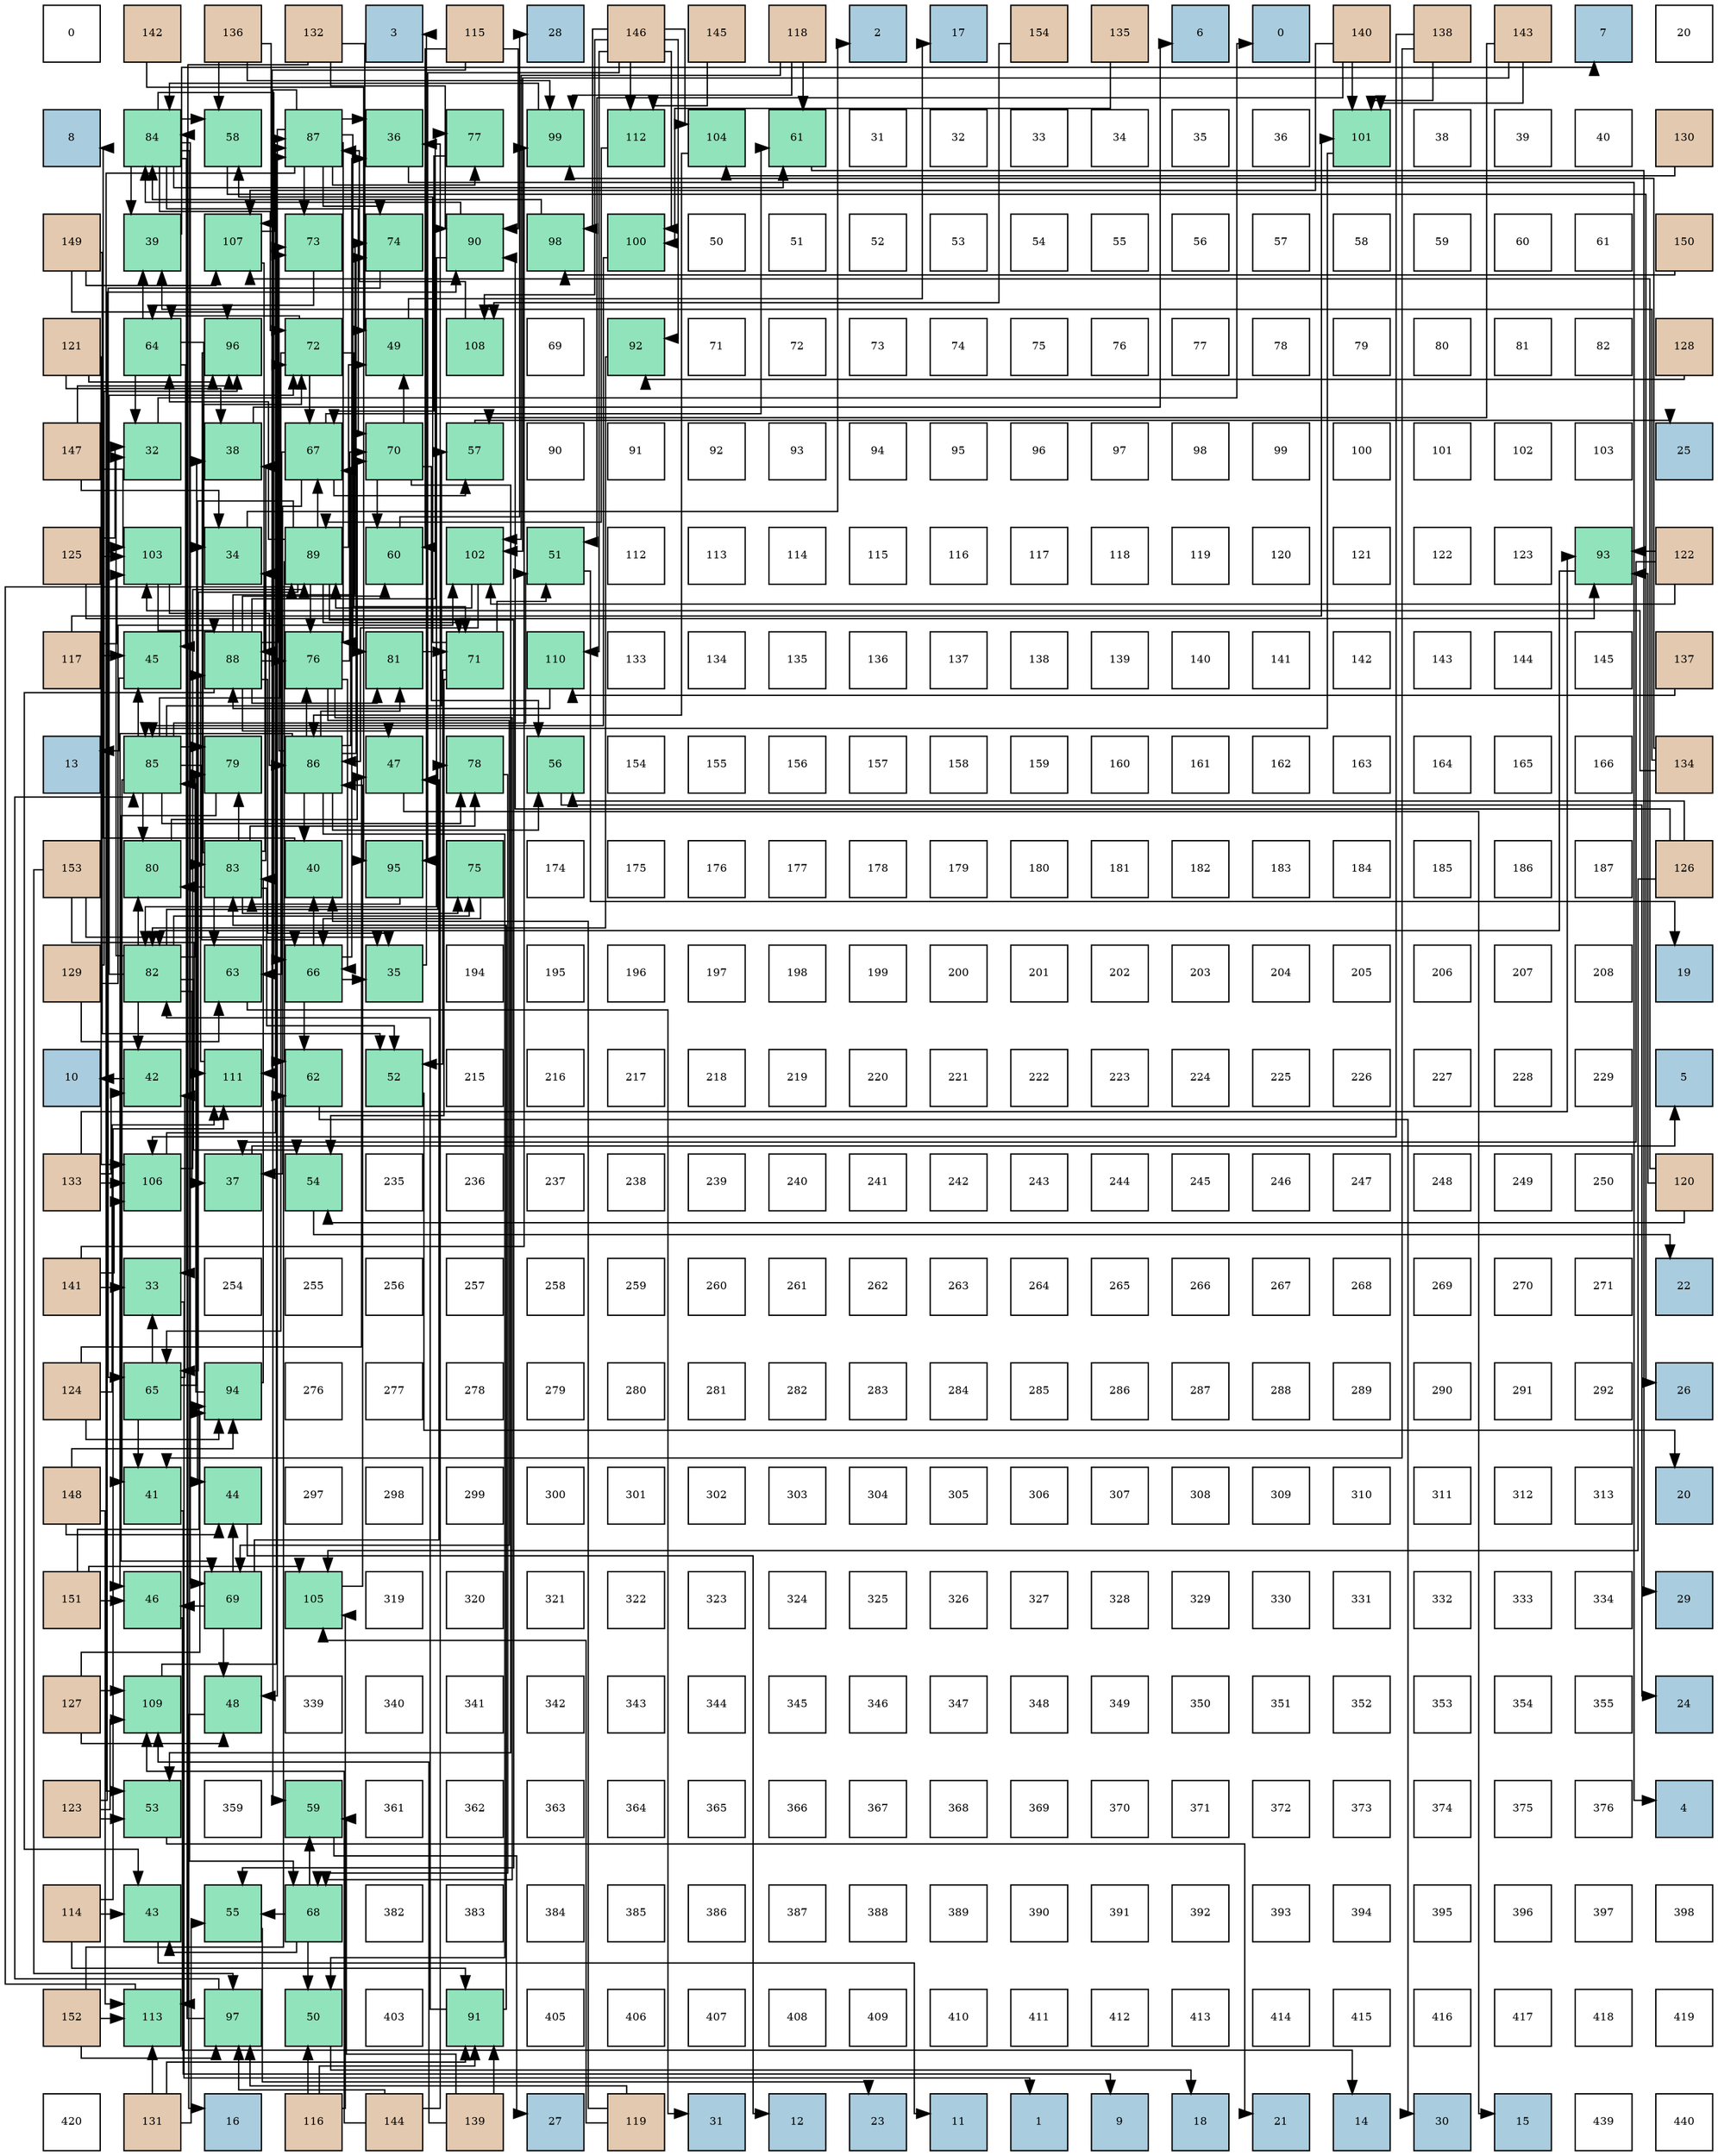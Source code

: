 digraph layout{
 rankdir=TB;
 splines=ortho;
 node [style=filled shape=square fixedsize=true width=0.6];
0[label="0", fontsize=8, fillcolor="#ffffff"];
1[label="142", fontsize=8, fillcolor="#e3c9af"];
2[label="136", fontsize=8, fillcolor="#e3c9af"];
3[label="132", fontsize=8, fillcolor="#e3c9af"];
4[label="3", fontsize=8, fillcolor="#a9ccde"];
5[label="115", fontsize=8, fillcolor="#e3c9af"];
6[label="28", fontsize=8, fillcolor="#a9ccde"];
7[label="146", fontsize=8, fillcolor="#e3c9af"];
8[label="145", fontsize=8, fillcolor="#e3c9af"];
9[label="118", fontsize=8, fillcolor="#e3c9af"];
10[label="2", fontsize=8, fillcolor="#a9ccde"];
11[label="17", fontsize=8, fillcolor="#a9ccde"];
12[label="154", fontsize=8, fillcolor="#e3c9af"];
13[label="135", fontsize=8, fillcolor="#e3c9af"];
14[label="6", fontsize=8, fillcolor="#a9ccde"];
15[label="0", fontsize=8, fillcolor="#a9ccde"];
16[label="140", fontsize=8, fillcolor="#e3c9af"];
17[label="138", fontsize=8, fillcolor="#e3c9af"];
18[label="143", fontsize=8, fillcolor="#e3c9af"];
19[label="7", fontsize=8, fillcolor="#a9ccde"];
20[label="20", fontsize=8, fillcolor="#ffffff"];
21[label="8", fontsize=8, fillcolor="#a9ccde"];
22[label="84", fontsize=8, fillcolor="#91e3bb"];
23[label="58", fontsize=8, fillcolor="#91e3bb"];
24[label="87", fontsize=8, fillcolor="#91e3bb"];
25[label="36", fontsize=8, fillcolor="#91e3bb"];
26[label="77", fontsize=8, fillcolor="#91e3bb"];
27[label="99", fontsize=8, fillcolor="#91e3bb"];
28[label="112", fontsize=8, fillcolor="#91e3bb"];
29[label="104", fontsize=8, fillcolor="#91e3bb"];
30[label="61", fontsize=8, fillcolor="#91e3bb"];
31[label="31", fontsize=8, fillcolor="#ffffff"];
32[label="32", fontsize=8, fillcolor="#ffffff"];
33[label="33", fontsize=8, fillcolor="#ffffff"];
34[label="34", fontsize=8, fillcolor="#ffffff"];
35[label="35", fontsize=8, fillcolor="#ffffff"];
36[label="36", fontsize=8, fillcolor="#ffffff"];
37[label="101", fontsize=8, fillcolor="#91e3bb"];
38[label="38", fontsize=8, fillcolor="#ffffff"];
39[label="39", fontsize=8, fillcolor="#ffffff"];
40[label="40", fontsize=8, fillcolor="#ffffff"];
41[label="130", fontsize=8, fillcolor="#e3c9af"];
42[label="149", fontsize=8, fillcolor="#e3c9af"];
43[label="39", fontsize=8, fillcolor="#91e3bb"];
44[label="107", fontsize=8, fillcolor="#91e3bb"];
45[label="73", fontsize=8, fillcolor="#91e3bb"];
46[label="74", fontsize=8, fillcolor="#91e3bb"];
47[label="90", fontsize=8, fillcolor="#91e3bb"];
48[label="98", fontsize=8, fillcolor="#91e3bb"];
49[label="100", fontsize=8, fillcolor="#91e3bb"];
50[label="50", fontsize=8, fillcolor="#ffffff"];
51[label="51", fontsize=8, fillcolor="#ffffff"];
52[label="52", fontsize=8, fillcolor="#ffffff"];
53[label="53", fontsize=8, fillcolor="#ffffff"];
54[label="54", fontsize=8, fillcolor="#ffffff"];
55[label="55", fontsize=8, fillcolor="#ffffff"];
56[label="56", fontsize=8, fillcolor="#ffffff"];
57[label="57", fontsize=8, fillcolor="#ffffff"];
58[label="58", fontsize=8, fillcolor="#ffffff"];
59[label="59", fontsize=8, fillcolor="#ffffff"];
60[label="60", fontsize=8, fillcolor="#ffffff"];
61[label="61", fontsize=8, fillcolor="#ffffff"];
62[label="150", fontsize=8, fillcolor="#e3c9af"];
63[label="121", fontsize=8, fillcolor="#e3c9af"];
64[label="64", fontsize=8, fillcolor="#91e3bb"];
65[label="96", fontsize=8, fillcolor="#91e3bb"];
66[label="72", fontsize=8, fillcolor="#91e3bb"];
67[label="49", fontsize=8, fillcolor="#91e3bb"];
68[label="108", fontsize=8, fillcolor="#91e3bb"];
69[label="69", fontsize=8, fillcolor="#ffffff"];
70[label="92", fontsize=8, fillcolor="#91e3bb"];
71[label="71", fontsize=8, fillcolor="#ffffff"];
72[label="72", fontsize=8, fillcolor="#ffffff"];
73[label="73", fontsize=8, fillcolor="#ffffff"];
74[label="74", fontsize=8, fillcolor="#ffffff"];
75[label="75", fontsize=8, fillcolor="#ffffff"];
76[label="76", fontsize=8, fillcolor="#ffffff"];
77[label="77", fontsize=8, fillcolor="#ffffff"];
78[label="78", fontsize=8, fillcolor="#ffffff"];
79[label="79", fontsize=8, fillcolor="#ffffff"];
80[label="80", fontsize=8, fillcolor="#ffffff"];
81[label="81", fontsize=8, fillcolor="#ffffff"];
82[label="82", fontsize=8, fillcolor="#ffffff"];
83[label="128", fontsize=8, fillcolor="#e3c9af"];
84[label="147", fontsize=8, fillcolor="#e3c9af"];
85[label="32", fontsize=8, fillcolor="#91e3bb"];
86[label="38", fontsize=8, fillcolor="#91e3bb"];
87[label="67", fontsize=8, fillcolor="#91e3bb"];
88[label="70", fontsize=8, fillcolor="#91e3bb"];
89[label="57", fontsize=8, fillcolor="#91e3bb"];
90[label="90", fontsize=8, fillcolor="#ffffff"];
91[label="91", fontsize=8, fillcolor="#ffffff"];
92[label="92", fontsize=8, fillcolor="#ffffff"];
93[label="93", fontsize=8, fillcolor="#ffffff"];
94[label="94", fontsize=8, fillcolor="#ffffff"];
95[label="95", fontsize=8, fillcolor="#ffffff"];
96[label="96", fontsize=8, fillcolor="#ffffff"];
97[label="97", fontsize=8, fillcolor="#ffffff"];
98[label="98", fontsize=8, fillcolor="#ffffff"];
99[label="99", fontsize=8, fillcolor="#ffffff"];
100[label="100", fontsize=8, fillcolor="#ffffff"];
101[label="101", fontsize=8, fillcolor="#ffffff"];
102[label="102", fontsize=8, fillcolor="#ffffff"];
103[label="103", fontsize=8, fillcolor="#ffffff"];
104[label="25", fontsize=8, fillcolor="#a9ccde"];
105[label="125", fontsize=8, fillcolor="#e3c9af"];
106[label="103", fontsize=8, fillcolor="#91e3bb"];
107[label="34", fontsize=8, fillcolor="#91e3bb"];
108[label="89", fontsize=8, fillcolor="#91e3bb"];
109[label="60", fontsize=8, fillcolor="#91e3bb"];
110[label="102", fontsize=8, fillcolor="#91e3bb"];
111[label="51", fontsize=8, fillcolor="#91e3bb"];
112[label="112", fontsize=8, fillcolor="#ffffff"];
113[label="113", fontsize=8, fillcolor="#ffffff"];
114[label="114", fontsize=8, fillcolor="#ffffff"];
115[label="115", fontsize=8, fillcolor="#ffffff"];
116[label="116", fontsize=8, fillcolor="#ffffff"];
117[label="117", fontsize=8, fillcolor="#ffffff"];
118[label="118", fontsize=8, fillcolor="#ffffff"];
119[label="119", fontsize=8, fillcolor="#ffffff"];
120[label="120", fontsize=8, fillcolor="#ffffff"];
121[label="121", fontsize=8, fillcolor="#ffffff"];
122[label="122", fontsize=8, fillcolor="#ffffff"];
123[label="123", fontsize=8, fillcolor="#ffffff"];
124[label="93", fontsize=8, fillcolor="#91e3bb"];
125[label="122", fontsize=8, fillcolor="#e3c9af"];
126[label="117", fontsize=8, fillcolor="#e3c9af"];
127[label="45", fontsize=8, fillcolor="#91e3bb"];
128[label="88", fontsize=8, fillcolor="#91e3bb"];
129[label="76", fontsize=8, fillcolor="#91e3bb"];
130[label="81", fontsize=8, fillcolor="#91e3bb"];
131[label="71", fontsize=8, fillcolor="#91e3bb"];
132[label="110", fontsize=8, fillcolor="#91e3bb"];
133[label="133", fontsize=8, fillcolor="#ffffff"];
134[label="134", fontsize=8, fillcolor="#ffffff"];
135[label="135", fontsize=8, fillcolor="#ffffff"];
136[label="136", fontsize=8, fillcolor="#ffffff"];
137[label="137", fontsize=8, fillcolor="#ffffff"];
138[label="138", fontsize=8, fillcolor="#ffffff"];
139[label="139", fontsize=8, fillcolor="#ffffff"];
140[label="140", fontsize=8, fillcolor="#ffffff"];
141[label="141", fontsize=8, fillcolor="#ffffff"];
142[label="142", fontsize=8, fillcolor="#ffffff"];
143[label="143", fontsize=8, fillcolor="#ffffff"];
144[label="144", fontsize=8, fillcolor="#ffffff"];
145[label="145", fontsize=8, fillcolor="#ffffff"];
146[label="137", fontsize=8, fillcolor="#e3c9af"];
147[label="13", fontsize=8, fillcolor="#a9ccde"];
148[label="85", fontsize=8, fillcolor="#91e3bb"];
149[label="79", fontsize=8, fillcolor="#91e3bb"];
150[label="86", fontsize=8, fillcolor="#91e3bb"];
151[label="47", fontsize=8, fillcolor="#91e3bb"];
152[label="78", fontsize=8, fillcolor="#91e3bb"];
153[label="56", fontsize=8, fillcolor="#91e3bb"];
154[label="154", fontsize=8, fillcolor="#ffffff"];
155[label="155", fontsize=8, fillcolor="#ffffff"];
156[label="156", fontsize=8, fillcolor="#ffffff"];
157[label="157", fontsize=8, fillcolor="#ffffff"];
158[label="158", fontsize=8, fillcolor="#ffffff"];
159[label="159", fontsize=8, fillcolor="#ffffff"];
160[label="160", fontsize=8, fillcolor="#ffffff"];
161[label="161", fontsize=8, fillcolor="#ffffff"];
162[label="162", fontsize=8, fillcolor="#ffffff"];
163[label="163", fontsize=8, fillcolor="#ffffff"];
164[label="164", fontsize=8, fillcolor="#ffffff"];
165[label="165", fontsize=8, fillcolor="#ffffff"];
166[label="166", fontsize=8, fillcolor="#ffffff"];
167[label="134", fontsize=8, fillcolor="#e3c9af"];
168[label="153", fontsize=8, fillcolor="#e3c9af"];
169[label="80", fontsize=8, fillcolor="#91e3bb"];
170[label="83", fontsize=8, fillcolor="#91e3bb"];
171[label="40", fontsize=8, fillcolor="#91e3bb"];
172[label="95", fontsize=8, fillcolor="#91e3bb"];
173[label="75", fontsize=8, fillcolor="#91e3bb"];
174[label="174", fontsize=8, fillcolor="#ffffff"];
175[label="175", fontsize=8, fillcolor="#ffffff"];
176[label="176", fontsize=8, fillcolor="#ffffff"];
177[label="177", fontsize=8, fillcolor="#ffffff"];
178[label="178", fontsize=8, fillcolor="#ffffff"];
179[label="179", fontsize=8, fillcolor="#ffffff"];
180[label="180", fontsize=8, fillcolor="#ffffff"];
181[label="181", fontsize=8, fillcolor="#ffffff"];
182[label="182", fontsize=8, fillcolor="#ffffff"];
183[label="183", fontsize=8, fillcolor="#ffffff"];
184[label="184", fontsize=8, fillcolor="#ffffff"];
185[label="185", fontsize=8, fillcolor="#ffffff"];
186[label="186", fontsize=8, fillcolor="#ffffff"];
187[label="187", fontsize=8, fillcolor="#ffffff"];
188[label="126", fontsize=8, fillcolor="#e3c9af"];
189[label="129", fontsize=8, fillcolor="#e3c9af"];
190[label="82", fontsize=8, fillcolor="#91e3bb"];
191[label="63", fontsize=8, fillcolor="#91e3bb"];
192[label="66", fontsize=8, fillcolor="#91e3bb"];
193[label="35", fontsize=8, fillcolor="#91e3bb"];
194[label="194", fontsize=8, fillcolor="#ffffff"];
195[label="195", fontsize=8, fillcolor="#ffffff"];
196[label="196", fontsize=8, fillcolor="#ffffff"];
197[label="197", fontsize=8, fillcolor="#ffffff"];
198[label="198", fontsize=8, fillcolor="#ffffff"];
199[label="199", fontsize=8, fillcolor="#ffffff"];
200[label="200", fontsize=8, fillcolor="#ffffff"];
201[label="201", fontsize=8, fillcolor="#ffffff"];
202[label="202", fontsize=8, fillcolor="#ffffff"];
203[label="203", fontsize=8, fillcolor="#ffffff"];
204[label="204", fontsize=8, fillcolor="#ffffff"];
205[label="205", fontsize=8, fillcolor="#ffffff"];
206[label="206", fontsize=8, fillcolor="#ffffff"];
207[label="207", fontsize=8, fillcolor="#ffffff"];
208[label="208", fontsize=8, fillcolor="#ffffff"];
209[label="19", fontsize=8, fillcolor="#a9ccde"];
210[label="10", fontsize=8, fillcolor="#a9ccde"];
211[label="42", fontsize=8, fillcolor="#91e3bb"];
212[label="111", fontsize=8, fillcolor="#91e3bb"];
213[label="62", fontsize=8, fillcolor="#91e3bb"];
214[label="52", fontsize=8, fillcolor="#91e3bb"];
215[label="215", fontsize=8, fillcolor="#ffffff"];
216[label="216", fontsize=8, fillcolor="#ffffff"];
217[label="217", fontsize=8, fillcolor="#ffffff"];
218[label="218", fontsize=8, fillcolor="#ffffff"];
219[label="219", fontsize=8, fillcolor="#ffffff"];
220[label="220", fontsize=8, fillcolor="#ffffff"];
221[label="221", fontsize=8, fillcolor="#ffffff"];
222[label="222", fontsize=8, fillcolor="#ffffff"];
223[label="223", fontsize=8, fillcolor="#ffffff"];
224[label="224", fontsize=8, fillcolor="#ffffff"];
225[label="225", fontsize=8, fillcolor="#ffffff"];
226[label="226", fontsize=8, fillcolor="#ffffff"];
227[label="227", fontsize=8, fillcolor="#ffffff"];
228[label="228", fontsize=8, fillcolor="#ffffff"];
229[label="229", fontsize=8, fillcolor="#ffffff"];
230[label="5", fontsize=8, fillcolor="#a9ccde"];
231[label="133", fontsize=8, fillcolor="#e3c9af"];
232[label="106", fontsize=8, fillcolor="#91e3bb"];
233[label="37", fontsize=8, fillcolor="#91e3bb"];
234[label="54", fontsize=8, fillcolor="#91e3bb"];
235[label="235", fontsize=8, fillcolor="#ffffff"];
236[label="236", fontsize=8, fillcolor="#ffffff"];
237[label="237", fontsize=8, fillcolor="#ffffff"];
238[label="238", fontsize=8, fillcolor="#ffffff"];
239[label="239", fontsize=8, fillcolor="#ffffff"];
240[label="240", fontsize=8, fillcolor="#ffffff"];
241[label="241", fontsize=8, fillcolor="#ffffff"];
242[label="242", fontsize=8, fillcolor="#ffffff"];
243[label="243", fontsize=8, fillcolor="#ffffff"];
244[label="244", fontsize=8, fillcolor="#ffffff"];
245[label="245", fontsize=8, fillcolor="#ffffff"];
246[label="246", fontsize=8, fillcolor="#ffffff"];
247[label="247", fontsize=8, fillcolor="#ffffff"];
248[label="248", fontsize=8, fillcolor="#ffffff"];
249[label="249", fontsize=8, fillcolor="#ffffff"];
250[label="250", fontsize=8, fillcolor="#ffffff"];
251[label="120", fontsize=8, fillcolor="#e3c9af"];
252[label="141", fontsize=8, fillcolor="#e3c9af"];
253[label="33", fontsize=8, fillcolor="#91e3bb"];
254[label="254", fontsize=8, fillcolor="#ffffff"];
255[label="255", fontsize=8, fillcolor="#ffffff"];
256[label="256", fontsize=8, fillcolor="#ffffff"];
257[label="257", fontsize=8, fillcolor="#ffffff"];
258[label="258", fontsize=8, fillcolor="#ffffff"];
259[label="259", fontsize=8, fillcolor="#ffffff"];
260[label="260", fontsize=8, fillcolor="#ffffff"];
261[label="261", fontsize=8, fillcolor="#ffffff"];
262[label="262", fontsize=8, fillcolor="#ffffff"];
263[label="263", fontsize=8, fillcolor="#ffffff"];
264[label="264", fontsize=8, fillcolor="#ffffff"];
265[label="265", fontsize=8, fillcolor="#ffffff"];
266[label="266", fontsize=8, fillcolor="#ffffff"];
267[label="267", fontsize=8, fillcolor="#ffffff"];
268[label="268", fontsize=8, fillcolor="#ffffff"];
269[label="269", fontsize=8, fillcolor="#ffffff"];
270[label="270", fontsize=8, fillcolor="#ffffff"];
271[label="271", fontsize=8, fillcolor="#ffffff"];
272[label="22", fontsize=8, fillcolor="#a9ccde"];
273[label="124", fontsize=8, fillcolor="#e3c9af"];
274[label="65", fontsize=8, fillcolor="#91e3bb"];
275[label="94", fontsize=8, fillcolor="#91e3bb"];
276[label="276", fontsize=8, fillcolor="#ffffff"];
277[label="277", fontsize=8, fillcolor="#ffffff"];
278[label="278", fontsize=8, fillcolor="#ffffff"];
279[label="279", fontsize=8, fillcolor="#ffffff"];
280[label="280", fontsize=8, fillcolor="#ffffff"];
281[label="281", fontsize=8, fillcolor="#ffffff"];
282[label="282", fontsize=8, fillcolor="#ffffff"];
283[label="283", fontsize=8, fillcolor="#ffffff"];
284[label="284", fontsize=8, fillcolor="#ffffff"];
285[label="285", fontsize=8, fillcolor="#ffffff"];
286[label="286", fontsize=8, fillcolor="#ffffff"];
287[label="287", fontsize=8, fillcolor="#ffffff"];
288[label="288", fontsize=8, fillcolor="#ffffff"];
289[label="289", fontsize=8, fillcolor="#ffffff"];
290[label="290", fontsize=8, fillcolor="#ffffff"];
291[label="291", fontsize=8, fillcolor="#ffffff"];
292[label="292", fontsize=8, fillcolor="#ffffff"];
293[label="26", fontsize=8, fillcolor="#a9ccde"];
294[label="148", fontsize=8, fillcolor="#e3c9af"];
295[label="41", fontsize=8, fillcolor="#91e3bb"];
296[label="44", fontsize=8, fillcolor="#91e3bb"];
297[label="297", fontsize=8, fillcolor="#ffffff"];
298[label="298", fontsize=8, fillcolor="#ffffff"];
299[label="299", fontsize=8, fillcolor="#ffffff"];
300[label="300", fontsize=8, fillcolor="#ffffff"];
301[label="301", fontsize=8, fillcolor="#ffffff"];
302[label="302", fontsize=8, fillcolor="#ffffff"];
303[label="303", fontsize=8, fillcolor="#ffffff"];
304[label="304", fontsize=8, fillcolor="#ffffff"];
305[label="305", fontsize=8, fillcolor="#ffffff"];
306[label="306", fontsize=8, fillcolor="#ffffff"];
307[label="307", fontsize=8, fillcolor="#ffffff"];
308[label="308", fontsize=8, fillcolor="#ffffff"];
309[label="309", fontsize=8, fillcolor="#ffffff"];
310[label="310", fontsize=8, fillcolor="#ffffff"];
311[label="311", fontsize=8, fillcolor="#ffffff"];
312[label="312", fontsize=8, fillcolor="#ffffff"];
313[label="313", fontsize=8, fillcolor="#ffffff"];
314[label="20", fontsize=8, fillcolor="#a9ccde"];
315[label="151", fontsize=8, fillcolor="#e3c9af"];
316[label="46", fontsize=8, fillcolor="#91e3bb"];
317[label="69", fontsize=8, fillcolor="#91e3bb"];
318[label="105", fontsize=8, fillcolor="#91e3bb"];
319[label="319", fontsize=8, fillcolor="#ffffff"];
320[label="320", fontsize=8, fillcolor="#ffffff"];
321[label="321", fontsize=8, fillcolor="#ffffff"];
322[label="322", fontsize=8, fillcolor="#ffffff"];
323[label="323", fontsize=8, fillcolor="#ffffff"];
324[label="324", fontsize=8, fillcolor="#ffffff"];
325[label="325", fontsize=8, fillcolor="#ffffff"];
326[label="326", fontsize=8, fillcolor="#ffffff"];
327[label="327", fontsize=8, fillcolor="#ffffff"];
328[label="328", fontsize=8, fillcolor="#ffffff"];
329[label="329", fontsize=8, fillcolor="#ffffff"];
330[label="330", fontsize=8, fillcolor="#ffffff"];
331[label="331", fontsize=8, fillcolor="#ffffff"];
332[label="332", fontsize=8, fillcolor="#ffffff"];
333[label="333", fontsize=8, fillcolor="#ffffff"];
334[label="334", fontsize=8, fillcolor="#ffffff"];
335[label="29", fontsize=8, fillcolor="#a9ccde"];
336[label="127", fontsize=8, fillcolor="#e3c9af"];
337[label="109", fontsize=8, fillcolor="#91e3bb"];
338[label="48", fontsize=8, fillcolor="#91e3bb"];
339[label="339", fontsize=8, fillcolor="#ffffff"];
340[label="340", fontsize=8, fillcolor="#ffffff"];
341[label="341", fontsize=8, fillcolor="#ffffff"];
342[label="342", fontsize=8, fillcolor="#ffffff"];
343[label="343", fontsize=8, fillcolor="#ffffff"];
344[label="344", fontsize=8, fillcolor="#ffffff"];
345[label="345", fontsize=8, fillcolor="#ffffff"];
346[label="346", fontsize=8, fillcolor="#ffffff"];
347[label="347", fontsize=8, fillcolor="#ffffff"];
348[label="348", fontsize=8, fillcolor="#ffffff"];
349[label="349", fontsize=8, fillcolor="#ffffff"];
350[label="350", fontsize=8, fillcolor="#ffffff"];
351[label="351", fontsize=8, fillcolor="#ffffff"];
352[label="352", fontsize=8, fillcolor="#ffffff"];
353[label="353", fontsize=8, fillcolor="#ffffff"];
354[label="354", fontsize=8, fillcolor="#ffffff"];
355[label="355", fontsize=8, fillcolor="#ffffff"];
356[label="24", fontsize=8, fillcolor="#a9ccde"];
357[label="123", fontsize=8, fillcolor="#e3c9af"];
358[label="53", fontsize=8, fillcolor="#91e3bb"];
359[label="359", fontsize=8, fillcolor="#ffffff"];
360[label="59", fontsize=8, fillcolor="#91e3bb"];
361[label="361", fontsize=8, fillcolor="#ffffff"];
362[label="362", fontsize=8, fillcolor="#ffffff"];
363[label="363", fontsize=8, fillcolor="#ffffff"];
364[label="364", fontsize=8, fillcolor="#ffffff"];
365[label="365", fontsize=8, fillcolor="#ffffff"];
366[label="366", fontsize=8, fillcolor="#ffffff"];
367[label="367", fontsize=8, fillcolor="#ffffff"];
368[label="368", fontsize=8, fillcolor="#ffffff"];
369[label="369", fontsize=8, fillcolor="#ffffff"];
370[label="370", fontsize=8, fillcolor="#ffffff"];
371[label="371", fontsize=8, fillcolor="#ffffff"];
372[label="372", fontsize=8, fillcolor="#ffffff"];
373[label="373", fontsize=8, fillcolor="#ffffff"];
374[label="374", fontsize=8, fillcolor="#ffffff"];
375[label="375", fontsize=8, fillcolor="#ffffff"];
376[label="376", fontsize=8, fillcolor="#ffffff"];
377[label="4", fontsize=8, fillcolor="#a9ccde"];
378[label="114", fontsize=8, fillcolor="#e3c9af"];
379[label="43", fontsize=8, fillcolor="#91e3bb"];
380[label="55", fontsize=8, fillcolor="#91e3bb"];
381[label="68", fontsize=8, fillcolor="#91e3bb"];
382[label="382", fontsize=8, fillcolor="#ffffff"];
383[label="383", fontsize=8, fillcolor="#ffffff"];
384[label="384", fontsize=8, fillcolor="#ffffff"];
385[label="385", fontsize=8, fillcolor="#ffffff"];
386[label="386", fontsize=8, fillcolor="#ffffff"];
387[label="387", fontsize=8, fillcolor="#ffffff"];
388[label="388", fontsize=8, fillcolor="#ffffff"];
389[label="389", fontsize=8, fillcolor="#ffffff"];
390[label="390", fontsize=8, fillcolor="#ffffff"];
391[label="391", fontsize=8, fillcolor="#ffffff"];
392[label="392", fontsize=8, fillcolor="#ffffff"];
393[label="393", fontsize=8, fillcolor="#ffffff"];
394[label="394", fontsize=8, fillcolor="#ffffff"];
395[label="395", fontsize=8, fillcolor="#ffffff"];
396[label="396", fontsize=8, fillcolor="#ffffff"];
397[label="397", fontsize=8, fillcolor="#ffffff"];
398[label="398", fontsize=8, fillcolor="#ffffff"];
399[label="152", fontsize=8, fillcolor="#e3c9af"];
400[label="113", fontsize=8, fillcolor="#91e3bb"];
401[label="97", fontsize=8, fillcolor="#91e3bb"];
402[label="50", fontsize=8, fillcolor="#91e3bb"];
403[label="403", fontsize=8, fillcolor="#ffffff"];
404[label="91", fontsize=8, fillcolor="#91e3bb"];
405[label="405", fontsize=8, fillcolor="#ffffff"];
406[label="406", fontsize=8, fillcolor="#ffffff"];
407[label="407", fontsize=8, fillcolor="#ffffff"];
408[label="408", fontsize=8, fillcolor="#ffffff"];
409[label="409", fontsize=8, fillcolor="#ffffff"];
410[label="410", fontsize=8, fillcolor="#ffffff"];
411[label="411", fontsize=8, fillcolor="#ffffff"];
412[label="412", fontsize=8, fillcolor="#ffffff"];
413[label="413", fontsize=8, fillcolor="#ffffff"];
414[label="414", fontsize=8, fillcolor="#ffffff"];
415[label="415", fontsize=8, fillcolor="#ffffff"];
416[label="416", fontsize=8, fillcolor="#ffffff"];
417[label="417", fontsize=8, fillcolor="#ffffff"];
418[label="418", fontsize=8, fillcolor="#ffffff"];
419[label="419", fontsize=8, fillcolor="#ffffff"];
420[label="420", fontsize=8, fillcolor="#ffffff"];
421[label="131", fontsize=8, fillcolor="#e3c9af"];
422[label="16", fontsize=8, fillcolor="#a9ccde"];
423[label="116", fontsize=8, fillcolor="#e3c9af"];
424[label="144", fontsize=8, fillcolor="#e3c9af"];
425[label="139", fontsize=8, fillcolor="#e3c9af"];
426[label="27", fontsize=8, fillcolor="#a9ccde"];
427[label="119", fontsize=8, fillcolor="#e3c9af"];
428[label="31", fontsize=8, fillcolor="#a9ccde"];
429[label="12", fontsize=8, fillcolor="#a9ccde"];
430[label="23", fontsize=8, fillcolor="#a9ccde"];
431[label="11", fontsize=8, fillcolor="#a9ccde"];
432[label="1", fontsize=8, fillcolor="#a9ccde"];
433[label="9", fontsize=8, fillcolor="#a9ccde"];
434[label="18", fontsize=8, fillcolor="#a9ccde"];
435[label="21", fontsize=8, fillcolor="#a9ccde"];
436[label="14", fontsize=8, fillcolor="#a9ccde"];
437[label="30", fontsize=8, fillcolor="#a9ccde"];
438[label="15", fontsize=8, fillcolor="#a9ccde"];
439[label="439", fontsize=8, fillcolor="#ffffff"];
440[label="440", fontsize=8, fillcolor="#ffffff"];
edge [constraint=false, style=vis];85 -> 15;
253 -> 432;
107 -> 10;
193 -> 4;
25 -> 377;
233 -> 230;
86 -> 14;
43 -> 19;
171 -> 21;
295 -> 433;
211 -> 210;
379 -> 431;
296 -> 429;
127 -> 147;
316 -> 436;
151 -> 438;
338 -> 422;
67 -> 11;
402 -> 434;
111 -> 209;
214 -> 314;
358 -> 435;
234 -> 272;
380 -> 430;
153 -> 356;
89 -> 104;
23 -> 293;
360 -> 426;
109 -> 6;
30 -> 335;
213 -> 437;
191 -> 428;
64 -> 85;
64 -> 107;
64 -> 43;
64 -> 127;
274 -> 253;
274 -> 86;
274 -> 295;
274 -> 211;
192 -> 193;
192 -> 25;
192 -> 171;
192 -> 213;
87 -> 233;
87 -> 89;
87 -> 30;
87 -> 191;
381 -> 379;
381 -> 402;
381 -> 380;
381 -> 360;
317 -> 296;
317 -> 316;
317 -> 151;
317 -> 338;
88 -> 67;
88 -> 358;
88 -> 153;
88 -> 109;
131 -> 111;
131 -> 214;
131 -> 234;
131 -> 23;
66 -> 64;
66 -> 274;
66 -> 87;
66 -> 131;
45 -> 64;
46 -> 274;
173 -> 192;
129 -> 192;
129 -> 381;
129 -> 317;
129 -> 88;
26 -> 87;
152 -> 381;
149 -> 317;
169 -> 88;
130 -> 131;
190 -> 85;
190 -> 233;
190 -> 211;
190 -> 234;
190 -> 66;
190 -> 173;
190 -> 152;
190 -> 149;
190 -> 169;
170 -> 107;
170 -> 86;
170 -> 214;
170 -> 191;
170 -> 66;
170 -> 173;
170 -> 152;
170 -> 149;
170 -> 169;
22 -> 253;
22 -> 43;
22 -> 23;
22 -> 30;
22 -> 192;
22 -> 381;
22 -> 317;
22 -> 88;
22 -> 66;
148 -> 295;
148 -> 127;
148 -> 111;
148 -> 89;
148 -> 192;
148 -> 66;
148 -> 152;
148 -> 149;
148 -> 169;
150 -> 171;
150 -> 316;
150 -> 402;
150 -> 153;
150 -> 87;
150 -> 45;
150 -> 46;
150 -> 129;
150 -> 130;
24 -> 25;
24 -> 338;
24 -> 358;
24 -> 360;
24 -> 45;
24 -> 46;
24 -> 129;
24 -> 26;
24 -> 130;
128 -> 193;
128 -> 379;
128 -> 151;
128 -> 109;
128 -> 45;
128 -> 46;
128 -> 129;
128 -> 26;
128 -> 130;
108 -> 296;
108 -> 67;
108 -> 380;
108 -> 213;
108 -> 64;
108 -> 274;
108 -> 87;
108 -> 131;
108 -> 129;
47 -> 190;
47 -> 22;
404 -> 190;
404 -> 170;
70 -> 190;
124 -> 190;
275 -> 170;
275 -> 148;
172 -> 170;
65 -> 170;
401 -> 22;
401 -> 148;
48 -> 22;
27 -> 22;
49 -> 148;
37 -> 148;
110 -> 150;
110 -> 108;
106 -> 150;
106 -> 128;
29 -> 150;
318 -> 150;
232 -> 24;
232 -> 108;
44 -> 24;
44 -> 128;
68 -> 24;
337 -> 24;
132 -> 128;
212 -> 128;
28 -> 108;
400 -> 108;
378 -> 379;
378 -> 404;
378 -> 212;
5 -> 109;
5 -> 47;
5 -> 212;
423 -> 402;
423 -> 404;
423 -> 318;
126 -> 127;
126 -> 37;
126 -> 106;
9 -> 30;
9 -> 27;
9 -> 110;
427 -> 171;
427 -> 401;
427 -> 318;
251 -> 234;
251 -> 124;
251 -> 44;
63 -> 86;
63 -> 65;
63 -> 232;
125 -> 233;
125 -> 124;
125 -> 110;
357 -> 358;
357 -> 47;
357 -> 337;
273 -> 151;
273 -> 275;
273 -> 212;
105 -> 85;
105 -> 124;
105 -> 106;
188 -> 153;
188 -> 47;
188 -> 318;
336 -> 338;
336 -> 275;
336 -> 337;
83 -> 70;
189 -> 191;
189 -> 65;
189 -> 110;
41 -> 29;
421 -> 380;
421 -> 404;
421 -> 400;
3 -> 67;
3 -> 47;
3 -> 400;
231 -> 211;
231 -> 124;
231 -> 232;
167 -> 43;
167 -> 27;
167 -> 106;
13 -> 49;
2 -> 23;
2 -> 27;
2 -> 44;
146 -> 132;
17 -> 295;
17 -> 37;
17 -> 232;
425 -> 360;
425 -> 404;
425 -> 337;
16 -> 111;
16 -> 37;
16 -> 44;
252 -> 253;
252 -> 27;
252 -> 232;
1 -> 172;
18 -> 89;
18 -> 37;
18 -> 110;
424 -> 25;
424 -> 401;
424 -> 337;
8 -> 28;
7 -> 70;
7 -> 172;
7 -> 48;
7 -> 49;
7 -> 29;
7 -> 68;
7 -> 132;
7 -> 28;
84 -> 107;
84 -> 65;
84 -> 106;
294 -> 296;
294 -> 275;
294 -> 400;
42 -> 214;
42 -> 65;
42 -> 44;
62 -> 48;
315 -> 316;
315 -> 275;
315 -> 318;
399 -> 213;
399 -> 401;
399 -> 400;
168 -> 193;
168 -> 401;
168 -> 212;
12 -> 68;
edge [constraint=true, style=invis];
0 -> 21 -> 42 -> 63 -> 84 -> 105 -> 126 -> 147 -> 168 -> 189 -> 210 -> 231 -> 252 -> 273 -> 294 -> 315 -> 336 -> 357 -> 378 -> 399 -> 420;
1 -> 22 -> 43 -> 64 -> 85 -> 106 -> 127 -> 148 -> 169 -> 190 -> 211 -> 232 -> 253 -> 274 -> 295 -> 316 -> 337 -> 358 -> 379 -> 400 -> 421;
2 -> 23 -> 44 -> 65 -> 86 -> 107 -> 128 -> 149 -> 170 -> 191 -> 212 -> 233 -> 254 -> 275 -> 296 -> 317 -> 338 -> 359 -> 380 -> 401 -> 422;
3 -> 24 -> 45 -> 66 -> 87 -> 108 -> 129 -> 150 -> 171 -> 192 -> 213 -> 234 -> 255 -> 276 -> 297 -> 318 -> 339 -> 360 -> 381 -> 402 -> 423;
4 -> 25 -> 46 -> 67 -> 88 -> 109 -> 130 -> 151 -> 172 -> 193 -> 214 -> 235 -> 256 -> 277 -> 298 -> 319 -> 340 -> 361 -> 382 -> 403 -> 424;
5 -> 26 -> 47 -> 68 -> 89 -> 110 -> 131 -> 152 -> 173 -> 194 -> 215 -> 236 -> 257 -> 278 -> 299 -> 320 -> 341 -> 362 -> 383 -> 404 -> 425;
6 -> 27 -> 48 -> 69 -> 90 -> 111 -> 132 -> 153 -> 174 -> 195 -> 216 -> 237 -> 258 -> 279 -> 300 -> 321 -> 342 -> 363 -> 384 -> 405 -> 426;
7 -> 28 -> 49 -> 70 -> 91 -> 112 -> 133 -> 154 -> 175 -> 196 -> 217 -> 238 -> 259 -> 280 -> 301 -> 322 -> 343 -> 364 -> 385 -> 406 -> 427;
8 -> 29 -> 50 -> 71 -> 92 -> 113 -> 134 -> 155 -> 176 -> 197 -> 218 -> 239 -> 260 -> 281 -> 302 -> 323 -> 344 -> 365 -> 386 -> 407 -> 428;
9 -> 30 -> 51 -> 72 -> 93 -> 114 -> 135 -> 156 -> 177 -> 198 -> 219 -> 240 -> 261 -> 282 -> 303 -> 324 -> 345 -> 366 -> 387 -> 408 -> 429;
10 -> 31 -> 52 -> 73 -> 94 -> 115 -> 136 -> 157 -> 178 -> 199 -> 220 -> 241 -> 262 -> 283 -> 304 -> 325 -> 346 -> 367 -> 388 -> 409 -> 430;
11 -> 32 -> 53 -> 74 -> 95 -> 116 -> 137 -> 158 -> 179 -> 200 -> 221 -> 242 -> 263 -> 284 -> 305 -> 326 -> 347 -> 368 -> 389 -> 410 -> 431;
12 -> 33 -> 54 -> 75 -> 96 -> 117 -> 138 -> 159 -> 180 -> 201 -> 222 -> 243 -> 264 -> 285 -> 306 -> 327 -> 348 -> 369 -> 390 -> 411 -> 432;
13 -> 34 -> 55 -> 76 -> 97 -> 118 -> 139 -> 160 -> 181 -> 202 -> 223 -> 244 -> 265 -> 286 -> 307 -> 328 -> 349 -> 370 -> 391 -> 412 -> 433;
14 -> 35 -> 56 -> 77 -> 98 -> 119 -> 140 -> 161 -> 182 -> 203 -> 224 -> 245 -> 266 -> 287 -> 308 -> 329 -> 350 -> 371 -> 392 -> 413 -> 434;
15 -> 36 -> 57 -> 78 -> 99 -> 120 -> 141 -> 162 -> 183 -> 204 -> 225 -> 246 -> 267 -> 288 -> 309 -> 330 -> 351 -> 372 -> 393 -> 414 -> 435;
16 -> 37 -> 58 -> 79 -> 100 -> 121 -> 142 -> 163 -> 184 -> 205 -> 226 -> 247 -> 268 -> 289 -> 310 -> 331 -> 352 -> 373 -> 394 -> 415 -> 436;
17 -> 38 -> 59 -> 80 -> 101 -> 122 -> 143 -> 164 -> 185 -> 206 -> 227 -> 248 -> 269 -> 290 -> 311 -> 332 -> 353 -> 374 -> 395 -> 416 -> 437;
18 -> 39 -> 60 -> 81 -> 102 -> 123 -> 144 -> 165 -> 186 -> 207 -> 228 -> 249 -> 270 -> 291 -> 312 -> 333 -> 354 -> 375 -> 396 -> 417 -> 438;
19 -> 40 -> 61 -> 82 -> 103 -> 124 -> 145 -> 166 -> 187 -> 208 -> 229 -> 250 -> 271 -> 292 -> 313 -> 334 -> 355 -> 376 -> 397 -> 418 -> 439;
20 -> 41 -> 62 -> 83 -> 104 -> 125 -> 146 -> 167 -> 188 -> 209 -> 230 -> 251 -> 272 -> 293 -> 314 -> 335 -> 356 -> 377 -> 398 -> 419 -> 440;
rank = same {0 -> 1 -> 2 -> 3 -> 4 -> 5 -> 6 -> 7 -> 8 -> 9 -> 10 -> 11 -> 12 -> 13 -> 14 -> 15 -> 16 -> 17 -> 18 -> 19 -> 20};
rank = same {21 -> 22 -> 23 -> 24 -> 25 -> 26 -> 27 -> 28 -> 29 -> 30 -> 31 -> 32 -> 33 -> 34 -> 35 -> 36 -> 37 -> 38 -> 39 -> 40 -> 41};
rank = same {42 -> 43 -> 44 -> 45 -> 46 -> 47 -> 48 -> 49 -> 50 -> 51 -> 52 -> 53 -> 54 -> 55 -> 56 -> 57 -> 58 -> 59 -> 60 -> 61 -> 62};
rank = same {63 -> 64 -> 65 -> 66 -> 67 -> 68 -> 69 -> 70 -> 71 -> 72 -> 73 -> 74 -> 75 -> 76 -> 77 -> 78 -> 79 -> 80 -> 81 -> 82 -> 83};
rank = same {84 -> 85 -> 86 -> 87 -> 88 -> 89 -> 90 -> 91 -> 92 -> 93 -> 94 -> 95 -> 96 -> 97 -> 98 -> 99 -> 100 -> 101 -> 102 -> 103 -> 104};
rank = same {105 -> 106 -> 107 -> 108 -> 109 -> 110 -> 111 -> 112 -> 113 -> 114 -> 115 -> 116 -> 117 -> 118 -> 119 -> 120 -> 121 -> 122 -> 123 -> 124 -> 125};
rank = same {126 -> 127 -> 128 -> 129 -> 130 -> 131 -> 132 -> 133 -> 134 -> 135 -> 136 -> 137 -> 138 -> 139 -> 140 -> 141 -> 142 -> 143 -> 144 -> 145 -> 146};
rank = same {147 -> 148 -> 149 -> 150 -> 151 -> 152 -> 153 -> 154 -> 155 -> 156 -> 157 -> 158 -> 159 -> 160 -> 161 -> 162 -> 163 -> 164 -> 165 -> 166 -> 167};
rank = same {168 -> 169 -> 170 -> 171 -> 172 -> 173 -> 174 -> 175 -> 176 -> 177 -> 178 -> 179 -> 180 -> 181 -> 182 -> 183 -> 184 -> 185 -> 186 -> 187 -> 188};
rank = same {189 -> 190 -> 191 -> 192 -> 193 -> 194 -> 195 -> 196 -> 197 -> 198 -> 199 -> 200 -> 201 -> 202 -> 203 -> 204 -> 205 -> 206 -> 207 -> 208 -> 209};
rank = same {210 -> 211 -> 212 -> 213 -> 214 -> 215 -> 216 -> 217 -> 218 -> 219 -> 220 -> 221 -> 222 -> 223 -> 224 -> 225 -> 226 -> 227 -> 228 -> 229 -> 230};
rank = same {231 -> 232 -> 233 -> 234 -> 235 -> 236 -> 237 -> 238 -> 239 -> 240 -> 241 -> 242 -> 243 -> 244 -> 245 -> 246 -> 247 -> 248 -> 249 -> 250 -> 251};
rank = same {252 -> 253 -> 254 -> 255 -> 256 -> 257 -> 258 -> 259 -> 260 -> 261 -> 262 -> 263 -> 264 -> 265 -> 266 -> 267 -> 268 -> 269 -> 270 -> 271 -> 272};
rank = same {273 -> 274 -> 275 -> 276 -> 277 -> 278 -> 279 -> 280 -> 281 -> 282 -> 283 -> 284 -> 285 -> 286 -> 287 -> 288 -> 289 -> 290 -> 291 -> 292 -> 293};
rank = same {294 -> 295 -> 296 -> 297 -> 298 -> 299 -> 300 -> 301 -> 302 -> 303 -> 304 -> 305 -> 306 -> 307 -> 308 -> 309 -> 310 -> 311 -> 312 -> 313 -> 314};
rank = same {315 -> 316 -> 317 -> 318 -> 319 -> 320 -> 321 -> 322 -> 323 -> 324 -> 325 -> 326 -> 327 -> 328 -> 329 -> 330 -> 331 -> 332 -> 333 -> 334 -> 335};
rank = same {336 -> 337 -> 338 -> 339 -> 340 -> 341 -> 342 -> 343 -> 344 -> 345 -> 346 -> 347 -> 348 -> 349 -> 350 -> 351 -> 352 -> 353 -> 354 -> 355 -> 356};
rank = same {357 -> 358 -> 359 -> 360 -> 361 -> 362 -> 363 -> 364 -> 365 -> 366 -> 367 -> 368 -> 369 -> 370 -> 371 -> 372 -> 373 -> 374 -> 375 -> 376 -> 377};
rank = same {378 -> 379 -> 380 -> 381 -> 382 -> 383 -> 384 -> 385 -> 386 -> 387 -> 388 -> 389 -> 390 -> 391 -> 392 -> 393 -> 394 -> 395 -> 396 -> 397 -> 398};
rank = same {399 -> 400 -> 401 -> 402 -> 403 -> 404 -> 405 -> 406 -> 407 -> 408 -> 409 -> 410 -> 411 -> 412 -> 413 -> 414 -> 415 -> 416 -> 417 -> 418 -> 419};
rank = same {420 -> 421 -> 422 -> 423 -> 424 -> 425 -> 426 -> 427 -> 428 -> 429 -> 430 -> 431 -> 432 -> 433 -> 434 -> 435 -> 436 -> 437 -> 438 -> 439 -> 440};
}